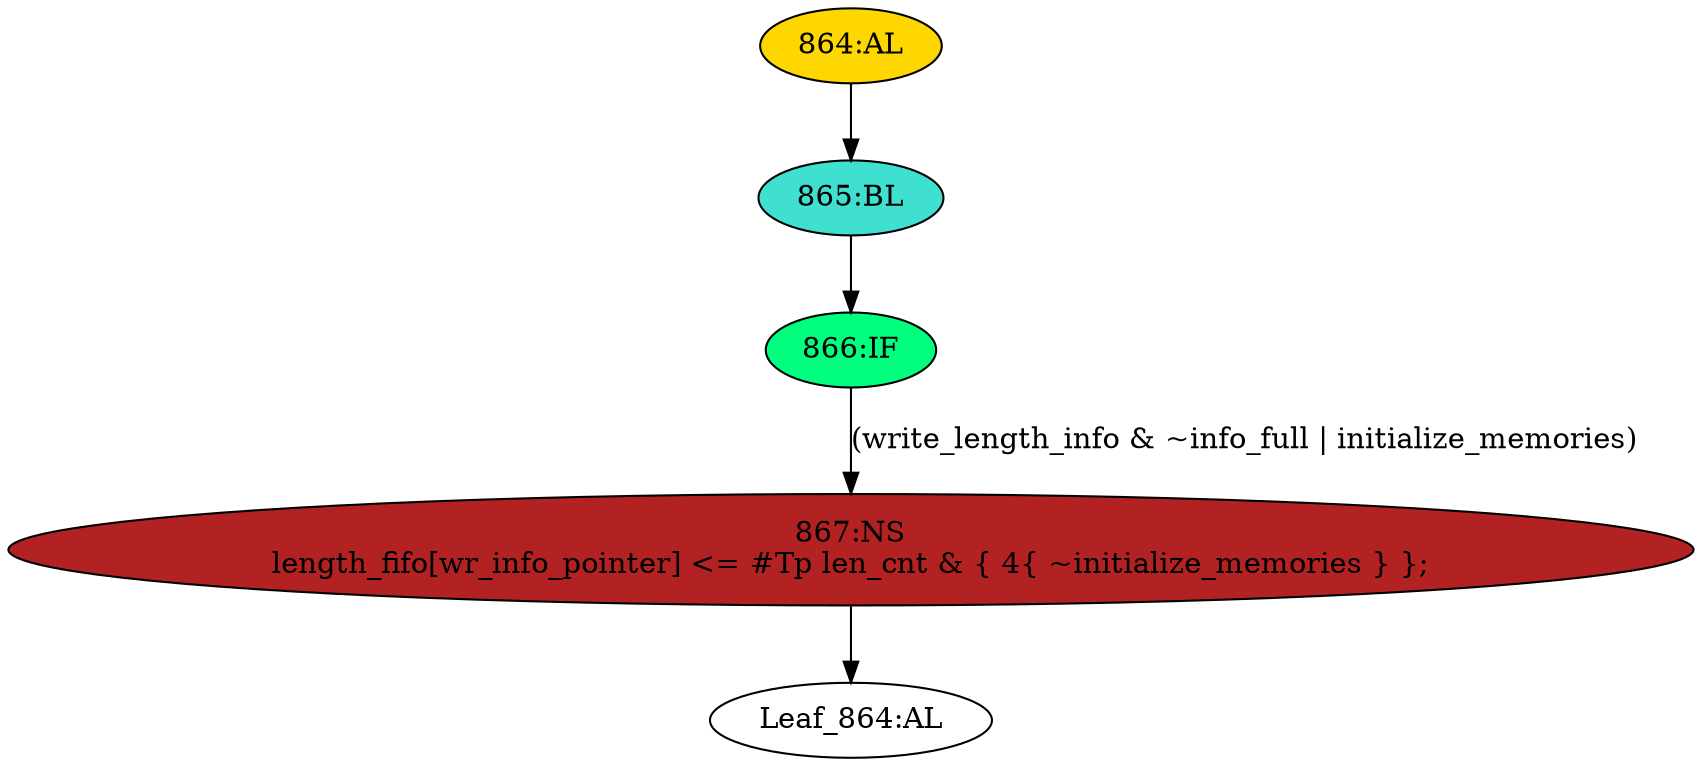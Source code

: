 strict digraph "" {
	node [label="\N"];
	"865:BL"	 [ast="<pyverilog.vparser.ast.Block object at 0x7feea1c08250>",
		fillcolor=turquoise,
		label="865:BL",
		statements="[]",
		style=filled,
		typ=Block];
	"866:IF"	 [ast="<pyverilog.vparser.ast.IfStatement object at 0x7feea1c0be90>",
		fillcolor=springgreen,
		label="866:IF",
		statements="[]",
		style=filled,
		typ=IfStatement];
	"865:BL" -> "866:IF"	 [cond="[]",
		lineno=None];
	"867:NS"	 [ast="<pyverilog.vparser.ast.NonblockingSubstitution object at 0x7feea1c0bed0>",
		fillcolor=firebrick,
		label="867:NS
length_fifo[wr_info_pointer] <= #Tp len_cnt & { 4{ ~initialize_memories } };",
		statements="[<pyverilog.vparser.ast.NonblockingSubstitution object at 0x7feea1c0bed0>]",
		style=filled,
		typ=NonblockingSubstitution];
	"866:IF" -> "867:NS"	 [cond="['write_length_info', 'info_full', 'initialize_memories']",
		label="(write_length_info & ~info_full | initialize_memories)",
		lineno=866];
	"Leaf_864:AL"	 [def_var="['length_fifo']",
		label="Leaf_864:AL"];
	"867:NS" -> "Leaf_864:AL"	 [cond="[]",
		lineno=None];
	"864:AL"	 [ast="<pyverilog.vparser.ast.Always object at 0x7feea1c10590>",
		clk_sens=True,
		fillcolor=gold,
		label="864:AL",
		sens="['clk']",
		statements="[]",
		style=filled,
		typ=Always,
		use_var="['info_full', 'write_length_info', 'initialize_memories', 'len_cnt']"];
	"864:AL" -> "865:BL"	 [cond="[]",
		lineno=None];
}
